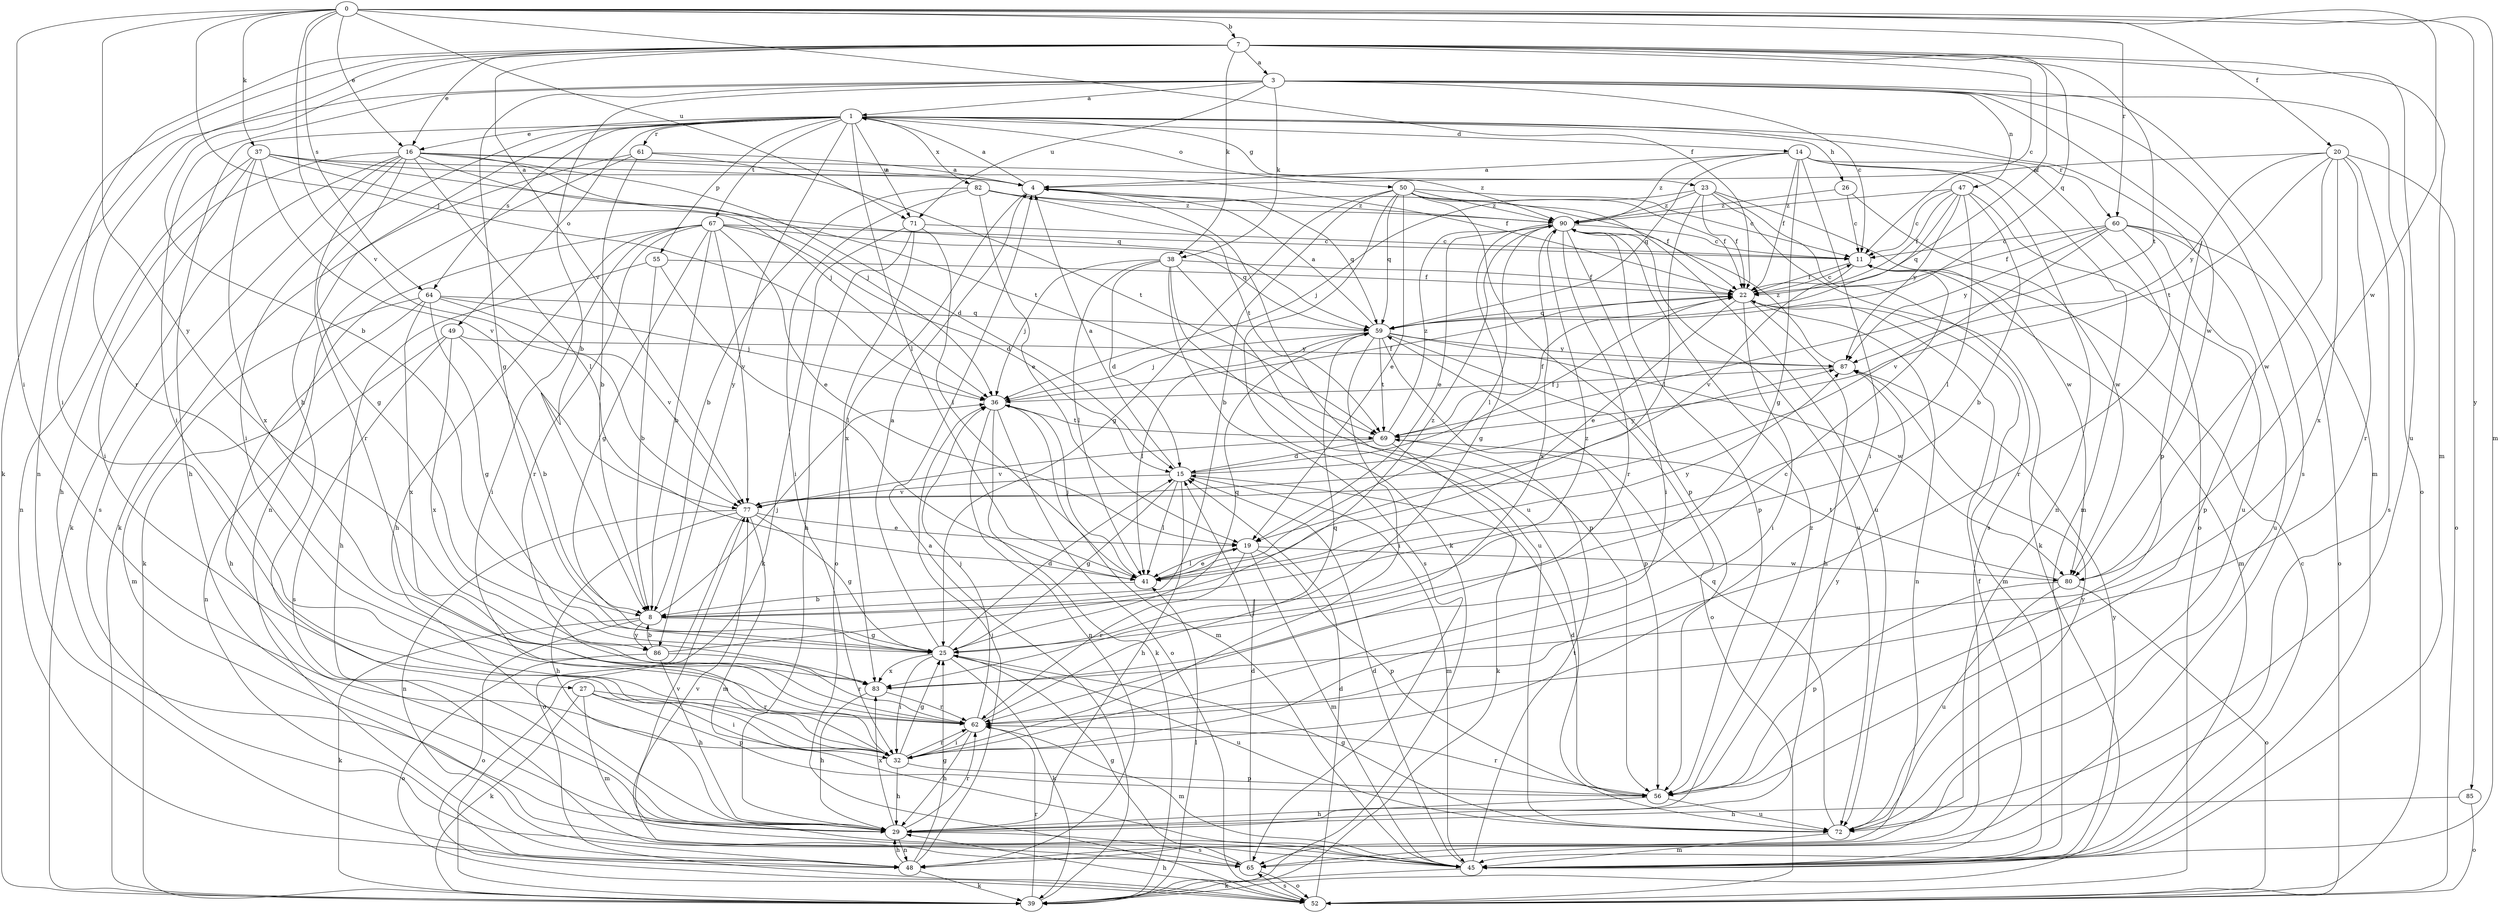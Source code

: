 strict digraph  {
0;
1;
3;
4;
7;
8;
11;
14;
15;
16;
19;
20;
22;
23;
25;
26;
27;
29;
32;
36;
37;
38;
39;
41;
45;
47;
48;
49;
50;
52;
55;
56;
59;
60;
61;
62;
64;
65;
67;
69;
71;
72;
77;
80;
82;
83;
85;
86;
87;
90;
0 -> 7  [label=b];
0 -> 16  [label=e];
0 -> 20  [label=f];
0 -> 22  [label=f];
0 -> 32  [label=i];
0 -> 36  [label=j];
0 -> 37  [label=k];
0 -> 45  [label=m];
0 -> 60  [label=r];
0 -> 64  [label=s];
0 -> 71  [label=u];
0 -> 77  [label=v];
0 -> 80  [label=w];
0 -> 85  [label=y];
0 -> 86  [label=y];
1 -> 14  [label=d];
1 -> 16  [label=e];
1 -> 23  [label=g];
1 -> 26  [label=h];
1 -> 27  [label=h];
1 -> 29  [label=h];
1 -> 32  [label=i];
1 -> 41  [label=l];
1 -> 49  [label=o];
1 -> 50  [label=o];
1 -> 55  [label=p];
1 -> 56  [label=p];
1 -> 60  [label=r];
1 -> 61  [label=r];
1 -> 64  [label=s];
1 -> 67  [label=t];
1 -> 71  [label=u];
1 -> 82  [label=x];
1 -> 86  [label=y];
3 -> 1  [label=a];
3 -> 8  [label=b];
3 -> 11  [label=c];
3 -> 25  [label=g];
3 -> 32  [label=i];
3 -> 38  [label=k];
3 -> 45  [label=m];
3 -> 47  [label=n];
3 -> 48  [label=n];
3 -> 52  [label=o];
3 -> 65  [label=s];
3 -> 71  [label=u];
3 -> 80  [label=w];
4 -> 1  [label=a];
4 -> 59  [label=q];
4 -> 72  [label=u];
4 -> 83  [label=x];
4 -> 90  [label=z];
7 -> 3  [label=a];
7 -> 8  [label=b];
7 -> 11  [label=c];
7 -> 16  [label=e];
7 -> 22  [label=f];
7 -> 32  [label=i];
7 -> 38  [label=k];
7 -> 39  [label=k];
7 -> 45  [label=m];
7 -> 59  [label=q];
7 -> 62  [label=r];
7 -> 69  [label=t];
7 -> 72  [label=u];
7 -> 77  [label=v];
8 -> 25  [label=g];
8 -> 36  [label=j];
8 -> 39  [label=k];
8 -> 52  [label=o];
8 -> 86  [label=y];
8 -> 90  [label=z];
11 -> 22  [label=f];
11 -> 45  [label=m];
11 -> 77  [label=v];
14 -> 4  [label=a];
14 -> 22  [label=f];
14 -> 25  [label=g];
14 -> 32  [label=i];
14 -> 45  [label=m];
14 -> 48  [label=n];
14 -> 52  [label=o];
14 -> 59  [label=q];
14 -> 90  [label=z];
15 -> 4  [label=a];
15 -> 22  [label=f];
15 -> 25  [label=g];
15 -> 29  [label=h];
15 -> 41  [label=l];
15 -> 45  [label=m];
15 -> 77  [label=v];
15 -> 87  [label=y];
16 -> 4  [label=a];
16 -> 15  [label=d];
16 -> 25  [label=g];
16 -> 29  [label=h];
16 -> 36  [label=j];
16 -> 39  [label=k];
16 -> 41  [label=l];
16 -> 62  [label=r];
16 -> 65  [label=s];
16 -> 69  [label=t];
16 -> 90  [label=z];
19 -> 41  [label=l];
19 -> 45  [label=m];
19 -> 56  [label=p];
19 -> 62  [label=r];
19 -> 80  [label=w];
20 -> 4  [label=a];
20 -> 52  [label=o];
20 -> 62  [label=r];
20 -> 65  [label=s];
20 -> 69  [label=t];
20 -> 80  [label=w];
20 -> 83  [label=x];
20 -> 87  [label=y];
22 -> 11  [label=c];
22 -> 19  [label=e];
22 -> 29  [label=h];
22 -> 32  [label=i];
22 -> 45  [label=m];
22 -> 48  [label=n];
22 -> 59  [label=q];
23 -> 22  [label=f];
23 -> 36  [label=j];
23 -> 39  [label=k];
23 -> 41  [label=l];
23 -> 65  [label=s];
23 -> 80  [label=w];
23 -> 90  [label=z];
25 -> 4  [label=a];
25 -> 15  [label=d];
25 -> 32  [label=i];
25 -> 39  [label=k];
25 -> 59  [label=q];
25 -> 72  [label=u];
25 -> 83  [label=x];
26 -> 11  [label=c];
26 -> 80  [label=w];
26 -> 90  [label=z];
27 -> 32  [label=i];
27 -> 39  [label=k];
27 -> 45  [label=m];
27 -> 56  [label=p];
27 -> 62  [label=r];
29 -> 48  [label=n];
29 -> 62  [label=r];
29 -> 65  [label=s];
29 -> 83  [label=x];
29 -> 90  [label=z];
32 -> 25  [label=g];
32 -> 29  [label=h];
32 -> 56  [label=p];
32 -> 62  [label=r];
36 -> 22  [label=f];
36 -> 39  [label=k];
36 -> 45  [label=m];
36 -> 48  [label=n];
36 -> 52  [label=o];
36 -> 69  [label=t];
37 -> 4  [label=a];
37 -> 22  [label=f];
37 -> 32  [label=i];
37 -> 36  [label=j];
37 -> 48  [label=n];
37 -> 59  [label=q];
37 -> 77  [label=v];
37 -> 83  [label=x];
38 -> 15  [label=d];
38 -> 22  [label=f];
38 -> 36  [label=j];
38 -> 41  [label=l];
38 -> 56  [label=p];
38 -> 65  [label=s];
38 -> 72  [label=u];
39 -> 4  [label=a];
39 -> 41  [label=l];
39 -> 62  [label=r];
41 -> 8  [label=b];
41 -> 19  [label=e];
41 -> 36  [label=j];
41 -> 87  [label=y];
45 -> 11  [label=c];
45 -> 15  [label=d];
45 -> 22  [label=f];
45 -> 39  [label=k];
45 -> 69  [label=t];
45 -> 77  [label=v];
45 -> 87  [label=y];
47 -> 8  [label=b];
47 -> 11  [label=c];
47 -> 22  [label=f];
47 -> 41  [label=l];
47 -> 59  [label=q];
47 -> 72  [label=u];
47 -> 87  [label=y];
47 -> 90  [label=z];
48 -> 25  [label=g];
48 -> 29  [label=h];
48 -> 36  [label=j];
48 -> 39  [label=k];
49 -> 8  [label=b];
49 -> 48  [label=n];
49 -> 65  [label=s];
49 -> 83  [label=x];
49 -> 87  [label=y];
50 -> 8  [label=b];
50 -> 11  [label=c];
50 -> 19  [label=e];
50 -> 22  [label=f];
50 -> 25  [label=g];
50 -> 39  [label=k];
50 -> 56  [label=p];
50 -> 59  [label=q];
50 -> 72  [label=u];
50 -> 90  [label=z];
52 -> 15  [label=d];
52 -> 29  [label=h];
52 -> 65  [label=s];
55 -> 8  [label=b];
55 -> 22  [label=f];
55 -> 29  [label=h];
55 -> 41  [label=l];
56 -> 15  [label=d];
56 -> 29  [label=h];
56 -> 62  [label=r];
56 -> 72  [label=u];
56 -> 87  [label=y];
59 -> 4  [label=a];
59 -> 32  [label=i];
59 -> 36  [label=j];
59 -> 41  [label=l];
59 -> 52  [label=o];
59 -> 56  [label=p];
59 -> 69  [label=t];
59 -> 80  [label=w];
59 -> 87  [label=y];
60 -> 11  [label=c];
60 -> 22  [label=f];
60 -> 52  [label=o];
60 -> 56  [label=p];
60 -> 62  [label=r];
60 -> 72  [label=u];
60 -> 77  [label=v];
60 -> 87  [label=y];
61 -> 4  [label=a];
61 -> 8  [label=b];
61 -> 39  [label=k];
61 -> 48  [label=n];
61 -> 69  [label=t];
62 -> 29  [label=h];
62 -> 32  [label=i];
62 -> 36  [label=j];
62 -> 45  [label=m];
62 -> 59  [label=q];
64 -> 25  [label=g];
64 -> 29  [label=h];
64 -> 36  [label=j];
64 -> 45  [label=m];
64 -> 59  [label=q];
64 -> 77  [label=v];
64 -> 83  [label=x];
65 -> 15  [label=d];
65 -> 25  [label=g];
65 -> 52  [label=o];
65 -> 77  [label=v];
67 -> 8  [label=b];
67 -> 11  [label=c];
67 -> 15  [label=d];
67 -> 19  [label=e];
67 -> 25  [label=g];
67 -> 29  [label=h];
67 -> 32  [label=i];
67 -> 39  [label=k];
67 -> 59  [label=q];
67 -> 62  [label=r];
67 -> 77  [label=v];
69 -> 15  [label=d];
69 -> 22  [label=f];
69 -> 39  [label=k];
69 -> 77  [label=v];
69 -> 90  [label=z];
71 -> 11  [label=c];
71 -> 29  [label=h];
71 -> 39  [label=k];
71 -> 41  [label=l];
71 -> 52  [label=o];
72 -> 25  [label=g];
72 -> 45  [label=m];
72 -> 59  [label=q];
72 -> 87  [label=y];
77 -> 19  [label=e];
77 -> 25  [label=g];
77 -> 29  [label=h];
77 -> 45  [label=m];
77 -> 48  [label=n];
77 -> 52  [label=o];
80 -> 52  [label=o];
80 -> 56  [label=p];
80 -> 69  [label=t];
80 -> 72  [label=u];
82 -> 8  [label=b];
82 -> 19  [label=e];
82 -> 22  [label=f];
82 -> 32  [label=i];
82 -> 69  [label=t];
82 -> 90  [label=z];
83 -> 11  [label=c];
83 -> 29  [label=h];
83 -> 62  [label=r];
85 -> 29  [label=h];
85 -> 52  [label=o];
86 -> 8  [label=b];
86 -> 29  [label=h];
86 -> 52  [label=o];
86 -> 62  [label=r];
86 -> 90  [label=z];
87 -> 36  [label=j];
87 -> 90  [label=z];
90 -> 11  [label=c];
90 -> 19  [label=e];
90 -> 25  [label=g];
90 -> 32  [label=i];
90 -> 41  [label=l];
90 -> 56  [label=p];
90 -> 62  [label=r];
90 -> 72  [label=u];
90 -> 83  [label=x];
}
